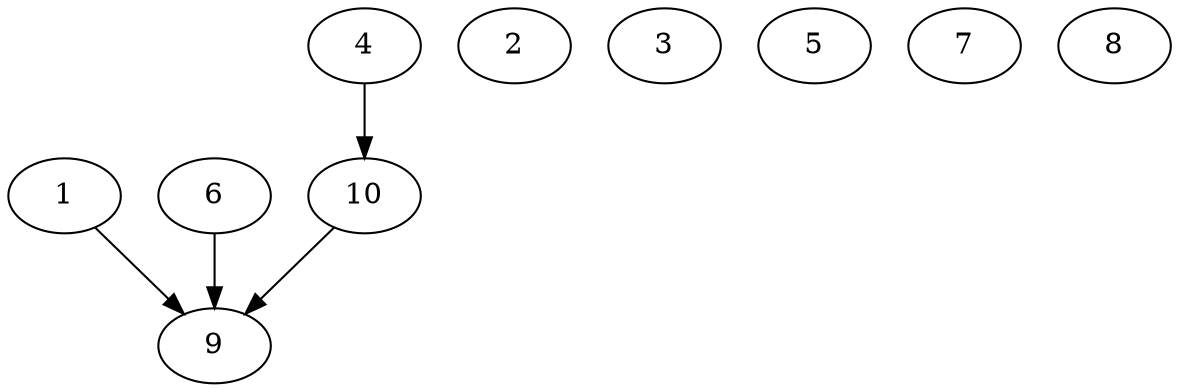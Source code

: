 digraph "Random_N10_EdgeDensity10%_P1.dot" {
	1	[Weight=19];
	2	[Weight=10];
	3	[Weight=25];
	4	[Weight=25];
	5	[Weight=23];
	6	[Weight=14];
	7	[Weight=10];
	8	[Weight=12];
	9	[Weight=35];
	10	[Weight=24];
	1 -> 9 [Weight=17];
	4 -> 10 [Weight=16];
	6 -> 9 [Weight=6];
	10 -> 9 [Weight=9];
}

